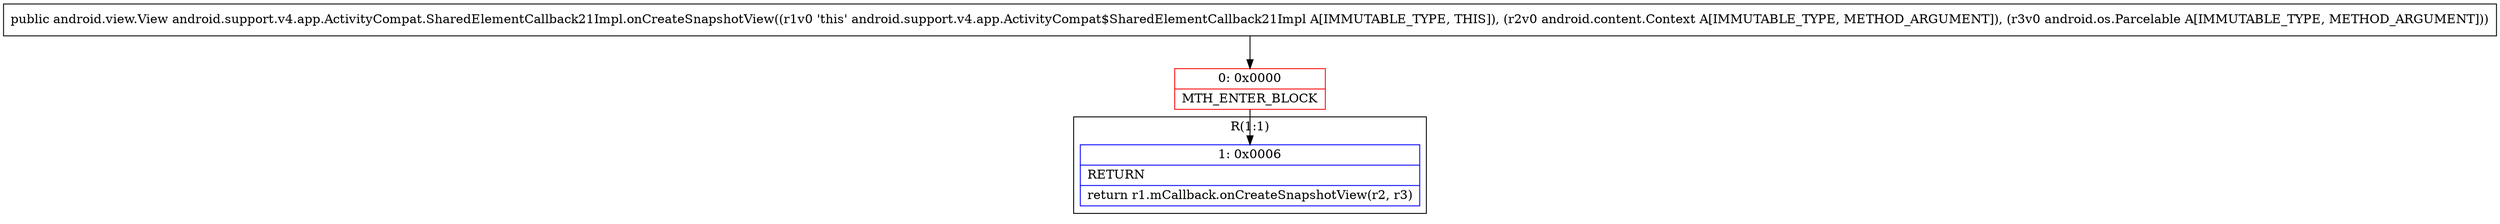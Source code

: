 digraph "CFG forandroid.support.v4.app.ActivityCompat.SharedElementCallback21Impl.onCreateSnapshotView(Landroid\/content\/Context;Landroid\/os\/Parcelable;)Landroid\/view\/View;" {
subgraph cluster_Region_545556638 {
label = "R(1:1)";
node [shape=record,color=blue];
Node_1 [shape=record,label="{1\:\ 0x0006|RETURN\l|return r1.mCallback.onCreateSnapshotView(r2, r3)\l}"];
}
Node_0 [shape=record,color=red,label="{0\:\ 0x0000|MTH_ENTER_BLOCK\l}"];
MethodNode[shape=record,label="{public android.view.View android.support.v4.app.ActivityCompat.SharedElementCallback21Impl.onCreateSnapshotView((r1v0 'this' android.support.v4.app.ActivityCompat$SharedElementCallback21Impl A[IMMUTABLE_TYPE, THIS]), (r2v0 android.content.Context A[IMMUTABLE_TYPE, METHOD_ARGUMENT]), (r3v0 android.os.Parcelable A[IMMUTABLE_TYPE, METHOD_ARGUMENT])) }"];
MethodNode -> Node_0;
Node_0 -> Node_1;
}

